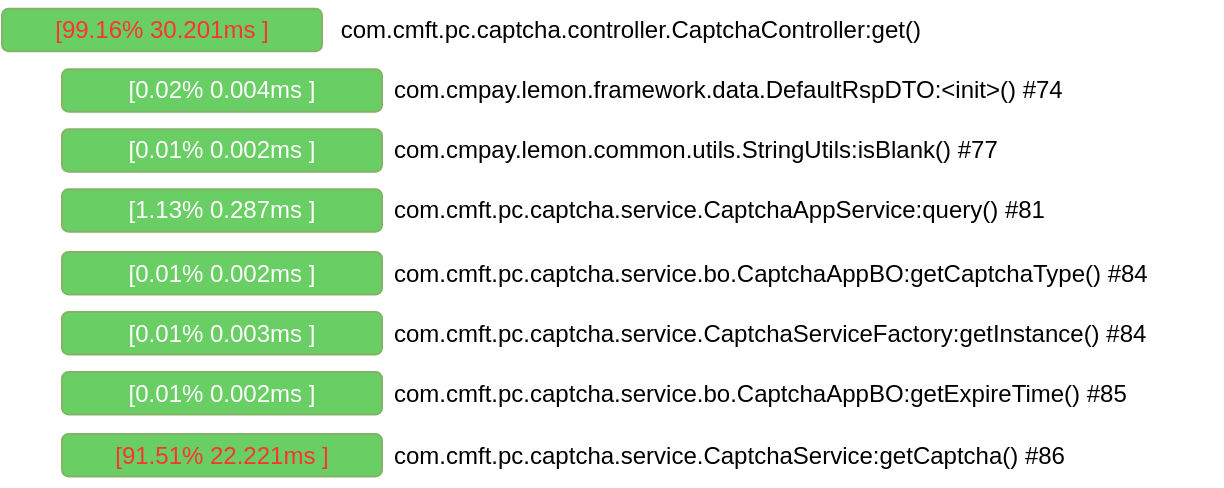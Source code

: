 <mxfile version="21.3.8" type="github">
  <diagram name="第 1 页" id="ThrLly4dvOyv9YdBLNiv">
    <mxGraphModel dx="843" dy="500" grid="1" gridSize="10" guides="1" tooltips="1" connect="1" arrows="1" fold="1" page="1" pageScale="1" pageWidth="827" pageHeight="1169" math="0" shadow="0">
      <root>
        <mxCell id="0" />
        <mxCell id="1" parent="0" />
        <mxCell id="Yc0I8yPUItQjQTVF0rwn-3" value="&lt;font color=&quot;#ff3333&quot;&gt;[99.16% 30.201ms ]&lt;/font&gt;" style="rounded=1;whiteSpace=wrap;html=1;fillColor=#69ce64;strokeColor=#82b366;" vertex="1" parent="1">
          <mxGeometry x="100" y="214.37" width="160" height="21.25" as="geometry" />
        </mxCell>
        <mxCell id="Yc0I8yPUItQjQTVF0rwn-4" value="&amp;nbsp;com.cmft.pc.captcha.controller.CaptchaController:get()" style="text;strokeColor=none;fillColor=none;align=left;verticalAlign=middle;spacingLeft=4;spacingRight=4;overflow=hidden;points=[[0,0.5],[1,0.5]];portConstraint=eastwest;rotatable=0;whiteSpace=wrap;html=1;" vertex="1" parent="1">
          <mxGeometry x="260" y="210" width="310" height="30" as="geometry" />
        </mxCell>
        <mxCell id="Yc0I8yPUItQjQTVF0rwn-5" value="&lt;font color=&quot;#ffffff&quot;&gt;[0.02% 0.004ms ]&lt;/font&gt;" style="rounded=1;whiteSpace=wrap;html=1;fillColor=#69ce64;strokeColor=#82b366;" vertex="1" parent="1">
          <mxGeometry x="130" y="244.62" width="160" height="21.25" as="geometry" />
        </mxCell>
        <mxCell id="Yc0I8yPUItQjQTVF0rwn-6" value="com.cmpay.lemon.framework.data.DefaultRspDTO:&amp;lt;init&amp;gt;() #74" style="text;strokeColor=none;fillColor=none;align=left;verticalAlign=middle;spacingLeft=4;spacingRight=4;overflow=hidden;points=[[0,0.5],[1,0.5]];portConstraint=eastwest;rotatable=0;whiteSpace=wrap;html=1;" vertex="1" parent="1">
          <mxGeometry x="290" y="240.25" width="370" height="30" as="geometry" />
        </mxCell>
        <mxCell id="Yc0I8yPUItQjQTVF0rwn-7" value="&lt;font color=&quot;#ffffff&quot;&gt;[0.01% 0.002ms ]&lt;/font&gt;" style="rounded=1;whiteSpace=wrap;html=1;fillColor=#69ce64;strokeColor=#82b366;" vertex="1" parent="1">
          <mxGeometry x="130" y="274.62" width="160" height="21.25" as="geometry" />
        </mxCell>
        <mxCell id="Yc0I8yPUItQjQTVF0rwn-8" value="com.cmpay.lemon.common.utils.StringUtils:isBlank() #77" style="text;strokeColor=none;fillColor=none;align=left;verticalAlign=middle;spacingLeft=4;spacingRight=4;overflow=hidden;points=[[0,0.5],[1,0.5]];portConstraint=eastwest;rotatable=0;whiteSpace=wrap;html=1;" vertex="1" parent="1">
          <mxGeometry x="290" y="270.25" width="370" height="30" as="geometry" />
        </mxCell>
        <mxCell id="Yc0I8yPUItQjQTVF0rwn-9" value="&lt;font color=&quot;#ffffff&quot;&gt;[1.13% 0.287ms ]&lt;/font&gt;" style="rounded=1;whiteSpace=wrap;html=1;fillColor=#69ce64;strokeColor=#82b366;" vertex="1" parent="1">
          <mxGeometry x="130" y="304.62" width="160" height="21.25" as="geometry" />
        </mxCell>
        <mxCell id="Yc0I8yPUItQjQTVF0rwn-10" value="com.cmft.pc.captcha.service.CaptchaAppService:query() #81" style="text;strokeColor=none;fillColor=none;align=left;verticalAlign=middle;spacingLeft=4;spacingRight=4;overflow=hidden;points=[[0,0.5],[1,0.5]];portConstraint=eastwest;rotatable=0;whiteSpace=wrap;html=1;" vertex="1" parent="1">
          <mxGeometry x="290" y="300.25" width="370" height="30" as="geometry" />
        </mxCell>
        <mxCell id="Yc0I8yPUItQjQTVF0rwn-11" value="&lt;font color=&quot;#ffffff&quot;&gt;[0.01% 0.002ms ]&lt;/font&gt;" style="rounded=1;whiteSpace=wrap;html=1;fillColor=#69ce64;strokeColor=#82b366;" vertex="1" parent="1">
          <mxGeometry x="130" y="335.99" width="160" height="21.25" as="geometry" />
        </mxCell>
        <mxCell id="Yc0I8yPUItQjQTVF0rwn-12" value="com.cmft.pc.captcha.service.bo.CaptchaAppBO:getCaptchaType() #84" style="text;strokeColor=none;fillColor=none;align=left;verticalAlign=middle;spacingLeft=4;spacingRight=4;overflow=hidden;points=[[0,0.5],[1,0.5]];portConstraint=eastwest;rotatable=0;whiteSpace=wrap;html=1;" vertex="1" parent="1">
          <mxGeometry x="290" y="331.62" width="410" height="30" as="geometry" />
        </mxCell>
        <mxCell id="Yc0I8yPUItQjQTVF0rwn-13" value="&lt;font color=&quot;#ffffff&quot;&gt;[0.01% 0.003ms ]&lt;/font&gt;" style="rounded=1;whiteSpace=wrap;html=1;fillColor=#69ce64;strokeColor=#82b366;" vertex="1" parent="1">
          <mxGeometry x="130" y="365.99" width="160" height="21.25" as="geometry" />
        </mxCell>
        <mxCell id="Yc0I8yPUItQjQTVF0rwn-14" value="com.cmft.pc.captcha.service.CaptchaServiceFactory:getInstance() #84" style="text;strokeColor=none;fillColor=none;align=left;verticalAlign=middle;spacingLeft=4;spacingRight=4;overflow=hidden;points=[[0,0.5],[1,0.5]];portConstraint=eastwest;rotatable=0;whiteSpace=wrap;html=1;" vertex="1" parent="1">
          <mxGeometry x="290" y="361.62" width="420" height="30" as="geometry" />
        </mxCell>
        <mxCell id="Yc0I8yPUItQjQTVF0rwn-15" value="&lt;font color=&quot;#ffffff&quot;&gt;[0.01% 0.002ms ]&lt;/font&gt;" style="rounded=1;whiteSpace=wrap;html=1;fillColor=#69ce64;strokeColor=#82b366;" vertex="1" parent="1">
          <mxGeometry x="130" y="395.99" width="160" height="21.25" as="geometry" />
        </mxCell>
        <mxCell id="Yc0I8yPUItQjQTVF0rwn-16" value="com.cmft.pc.captcha.service.bo.CaptchaAppBO:getExpireTime() #85" style="text;strokeColor=none;fillColor=none;align=left;verticalAlign=middle;spacingLeft=4;spacingRight=4;overflow=hidden;points=[[0,0.5],[1,0.5]];portConstraint=eastwest;rotatable=0;whiteSpace=wrap;html=1;" vertex="1" parent="1">
          <mxGeometry x="290" y="391.62" width="390" height="30" as="geometry" />
        </mxCell>
        <mxCell id="Yc0I8yPUItQjQTVF0rwn-18" value="&lt;font color=&quot;#ff3333&quot;&gt;[91.51% 22.221ms ]&lt;/font&gt;" style="rounded=1;whiteSpace=wrap;html=1;fillColor=#69ce64;strokeColor=#82b366;" vertex="1" parent="1">
          <mxGeometry x="130" y="426.99" width="160" height="21.25" as="geometry" />
        </mxCell>
        <mxCell id="Yc0I8yPUItQjQTVF0rwn-19" value="com.cmft.pc.captcha.service.CaptchaService:getCaptcha() #86" style="text;strokeColor=none;fillColor=none;align=left;verticalAlign=middle;spacingLeft=4;spacingRight=4;overflow=hidden;points=[[0,0.5],[1,0.5]];portConstraint=eastwest;rotatable=0;whiteSpace=wrap;html=1;" vertex="1" parent="1">
          <mxGeometry x="290" y="422.62" width="390" height="30" as="geometry" />
        </mxCell>
      </root>
    </mxGraphModel>
  </diagram>
</mxfile>
